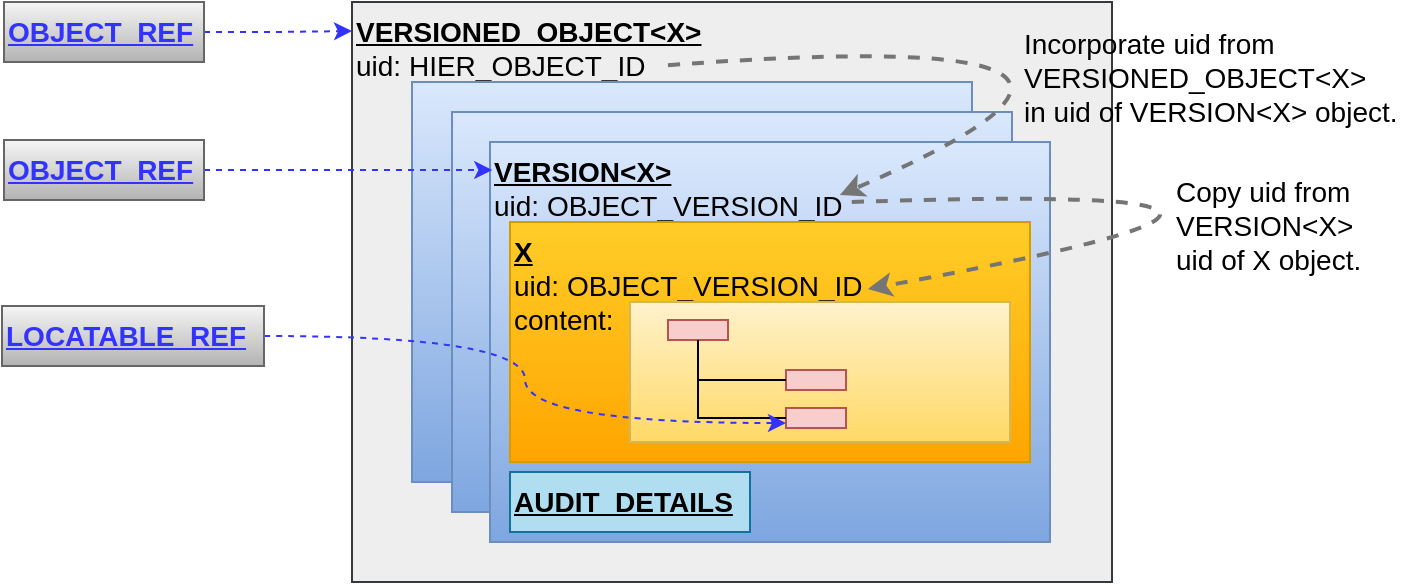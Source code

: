 <mxfile version="12.1.3" type="device" pages="1"><diagram id="Ipy5a6JUwnwC102qDjiA" name="Page-1"><mxGraphModel dx="1030" dy="705" grid="1" gridSize="10" guides="1" tooltips="1" connect="1" arrows="1" fold="1" page="1" pageScale="1" pageWidth="1169" pageHeight="827" math="0" shadow="0"><root><mxCell id="0"/><mxCell id="1" parent="0"/><mxCell id="qDFtoAM4QETea1y4RNJC-1" value="&lt;u&gt;&lt;b&gt;VERSIONED_OBJECT&amp;lt;X&amp;gt;&lt;/b&gt;&lt;/u&gt;&lt;br&gt;uid: HIER_OBJECT_ID" style="rounded=0;whiteSpace=wrap;html=1;fontSize=14;verticalAlign=top;align=left;fillColor=#eeeeee;strokeColor=#36393d;" parent="1" vertex="1"><mxGeometry x="215" y="40" width="380" height="290" as="geometry"/></mxCell><mxCell id="qDFtoAM4QETea1y4RNJC-13" value="" style="group;fillColor=#dae8fc;strokeColor=#6c8ebf;gradientColor=#7ea6e0;" parent="1" vertex="1" connectable="0"><mxGeometry x="245" y="80" width="280" height="200" as="geometry"/></mxCell><mxCell id="qDFtoAM4QETea1y4RNJC-2" value="" style="rounded=0;whiteSpace=wrap;html=1;fontSize=14;verticalAlign=top;align=left;fillColor=#dae8fc;strokeColor=#6c8ebf;gradientColor=#7ea6e0;" parent="qDFtoAM4QETea1y4RNJC-13" vertex="1"><mxGeometry width="280" height="200" as="geometry"/></mxCell><mxCell id="qDFtoAM4QETea1y4RNJC-6" value="" style="rounded=0;whiteSpace=wrap;html=1;fontSize=14;verticalAlign=top;align=left;fillColor=#fff2cc;strokeColor=#d6b656;gradientColor=#ffd966;" parent="qDFtoAM4QETea1y4RNJC-13" vertex="1"><mxGeometry x="70" y="85" width="190" height="70" as="geometry"/></mxCell><mxCell id="qDFtoAM4QETea1y4RNJC-12" value="" style="group" parent="qDFtoAM4QETea1y4RNJC-13" vertex="1" connectable="0"><mxGeometry x="89" y="94" width="89" height="54" as="geometry"/></mxCell><mxCell id="qDFtoAM4QETea1y4RNJC-7" value="" style="rounded=0;whiteSpace=wrap;html=1;fontSize=14;align=left;fillColor=#f8cecc;strokeColor=#b85450;" parent="qDFtoAM4QETea1y4RNJC-12" vertex="1"><mxGeometry width="30" height="10" as="geometry"/></mxCell><mxCell id="qDFtoAM4QETea1y4RNJC-8" value="" style="rounded=0;whiteSpace=wrap;html=1;fontSize=14;align=left;fillColor=#f8cecc;strokeColor=#b85450;" parent="qDFtoAM4QETea1y4RNJC-12" vertex="1"><mxGeometry x="59" y="25" width="30" height="10" as="geometry"/></mxCell><mxCell id="qDFtoAM4QETea1y4RNJC-10" style="edgeStyle=orthogonalEdgeStyle;rounded=0;orthogonalLoop=1;jettySize=auto;html=1;exitX=0.5;exitY=1;exitDx=0;exitDy=0;entryX=0;entryY=0.5;entryDx=0;entryDy=0;fontSize=14;endArrow=none;endFill=0;" parent="qDFtoAM4QETea1y4RNJC-12" source="qDFtoAM4QETea1y4RNJC-7" target="qDFtoAM4QETea1y4RNJC-8" edge="1"><mxGeometry relative="1" as="geometry"/></mxCell><mxCell id="qDFtoAM4QETea1y4RNJC-9" value="" style="rounded=0;whiteSpace=wrap;html=1;fontSize=14;align=left;fillColor=#f8cecc;strokeColor=#b85450;" parent="qDFtoAM4QETea1y4RNJC-12" vertex="1"><mxGeometry x="59" y="44" width="30" height="10" as="geometry"/></mxCell><mxCell id="qDFtoAM4QETea1y4RNJC-11" style="edgeStyle=orthogonalEdgeStyle;rounded=0;orthogonalLoop=1;jettySize=auto;html=1;exitX=0.5;exitY=1;exitDx=0;exitDy=0;entryX=0;entryY=0.5;entryDx=0;entryDy=0;endArrow=none;endFill=0;fontSize=14;" parent="qDFtoAM4QETea1y4RNJC-12" source="qDFtoAM4QETea1y4RNJC-7" target="qDFtoAM4QETea1y4RNJC-9" edge="1"><mxGeometry relative="1" as="geometry"/></mxCell><mxCell id="qDFtoAM4QETea1y4RNJC-14" value="" style="group;fillColor=#dae8fc;strokeColor=#6c8ebf;gradientColor=#7ea6e0;" parent="1" vertex="1" connectable="0"><mxGeometry x="265" y="95" width="280" height="200" as="geometry"/></mxCell><mxCell id="qDFtoAM4QETea1y4RNJC-15" value="" style="rounded=0;whiteSpace=wrap;html=1;fontSize=14;verticalAlign=top;align=left;fillColor=#dae8fc;strokeColor=#6c8ebf;gradientColor=#7ea6e0;" parent="qDFtoAM4QETea1y4RNJC-14" vertex="1"><mxGeometry width="280" height="200" as="geometry"/></mxCell><mxCell id="qDFtoAM4QETea1y4RNJC-18" value="" style="rounded=0;whiteSpace=wrap;html=1;fontSize=14;verticalAlign=top;align=left;fillColor=#fff2cc;strokeColor=#d6b656;gradientColor=#ffd966;" parent="qDFtoAM4QETea1y4RNJC-14" vertex="1"><mxGeometry x="70" y="80" width="190" height="70" as="geometry"/></mxCell><mxCell id="qDFtoAM4QETea1y4RNJC-19" value="" style="group" parent="qDFtoAM4QETea1y4RNJC-14" vertex="1" connectable="0"><mxGeometry x="89" y="89" width="89" height="54" as="geometry"/></mxCell><mxCell id="qDFtoAM4QETea1y4RNJC-20" value="" style="rounded=0;whiteSpace=wrap;html=1;fontSize=14;align=left;fillColor=#f8cecc;strokeColor=#b85450;" parent="qDFtoAM4QETea1y4RNJC-19" vertex="1"><mxGeometry width="30" height="10" as="geometry"/></mxCell><mxCell id="qDFtoAM4QETea1y4RNJC-21" value="" style="rounded=0;whiteSpace=wrap;html=1;fontSize=14;align=left;fillColor=#f8cecc;strokeColor=#b85450;" parent="qDFtoAM4QETea1y4RNJC-19" vertex="1"><mxGeometry x="59" y="25" width="30" height="10" as="geometry"/></mxCell><mxCell id="qDFtoAM4QETea1y4RNJC-22" style="edgeStyle=orthogonalEdgeStyle;rounded=0;orthogonalLoop=1;jettySize=auto;html=1;exitX=0.5;exitY=1;exitDx=0;exitDy=0;entryX=0;entryY=0.5;entryDx=0;entryDy=0;fontSize=14;endArrow=none;endFill=0;" parent="qDFtoAM4QETea1y4RNJC-19" source="qDFtoAM4QETea1y4RNJC-20" target="qDFtoAM4QETea1y4RNJC-21" edge="1"><mxGeometry relative="1" as="geometry"/></mxCell><mxCell id="qDFtoAM4QETea1y4RNJC-23" value="" style="rounded=0;whiteSpace=wrap;html=1;fontSize=14;align=left;fillColor=#f8cecc;strokeColor=#b85450;" parent="qDFtoAM4QETea1y4RNJC-19" vertex="1"><mxGeometry x="59" y="44" width="30" height="10" as="geometry"/></mxCell><mxCell id="qDFtoAM4QETea1y4RNJC-24" style="edgeStyle=orthogonalEdgeStyle;rounded=0;orthogonalLoop=1;jettySize=auto;html=1;exitX=0.5;exitY=1;exitDx=0;exitDy=0;entryX=0;entryY=0.5;entryDx=0;entryDy=0;endArrow=none;endFill=0;fontSize=14;" parent="qDFtoAM4QETea1y4RNJC-19" source="qDFtoAM4QETea1y4RNJC-20" target="qDFtoAM4QETea1y4RNJC-23" edge="1"><mxGeometry relative="1" as="geometry"/></mxCell><mxCell id="qDFtoAM4QETea1y4RNJC-25" value="" style="group" parent="1" vertex="1" connectable="0"><mxGeometry x="284" y="110" width="280" height="200" as="geometry"/></mxCell><mxCell id="qDFtoAM4QETea1y4RNJC-26" value="&lt;u&gt;&lt;b&gt;VERSION&amp;lt;X&amp;gt;&lt;/b&gt;&lt;/u&gt;&lt;br&gt;uid: OBJECT_VERSION_ID" style="rounded=0;whiteSpace=wrap;html=1;fontSize=14;verticalAlign=top;align=left;fillColor=#dae8fc;strokeColor=#6c8ebf;gradientColor=#7ea6e0;" parent="qDFtoAM4QETea1y4RNJC-25" vertex="1"><mxGeometry width="280" height="200" as="geometry"/></mxCell><mxCell id="qDFtoAM4QETea1y4RNJC-27" value="&lt;u&gt;&lt;b&gt;X&lt;/b&gt;&lt;/u&gt;&lt;br&gt;uid: OBJECT_VERSION_ID&lt;br&gt;content:" style="rounded=0;whiteSpace=wrap;html=1;fontSize=14;verticalAlign=top;align=left;fillColor=#ffcd28;strokeColor=#d79b00;gradientColor=#ffa500;" parent="qDFtoAM4QETea1y4RNJC-25" vertex="1"><mxGeometry x="10" y="40" width="260" height="120" as="geometry"/></mxCell><mxCell id="qDFtoAM4QETea1y4RNJC-28" value="&lt;b&gt;&lt;u&gt;AUDIT_DETAILS&lt;/u&gt;&lt;/b&gt;" style="rounded=0;whiteSpace=wrap;html=1;fontSize=14;verticalAlign=top;align=left;fillColor=#b1ddf0;strokeColor=#10739e;" parent="qDFtoAM4QETea1y4RNJC-25" vertex="1"><mxGeometry x="10" y="165" width="120" height="30" as="geometry"/></mxCell><mxCell id="qDFtoAM4QETea1y4RNJC-29" value="" style="rounded=0;whiteSpace=wrap;html=1;fontSize=14;verticalAlign=top;align=left;fillColor=#fff2cc;strokeColor=#d6b656;gradientColor=#ffd966;" parent="qDFtoAM4QETea1y4RNJC-25" vertex="1"><mxGeometry x="70" y="80" width="190" height="70" as="geometry"/></mxCell><mxCell id="qDFtoAM4QETea1y4RNJC-30" value="" style="group" parent="qDFtoAM4QETea1y4RNJC-25" vertex="1" connectable="0"><mxGeometry x="89" y="89" width="89" height="54" as="geometry"/></mxCell><mxCell id="qDFtoAM4QETea1y4RNJC-31" value="" style="rounded=0;whiteSpace=wrap;html=1;fontSize=14;align=left;fillColor=#f8cecc;strokeColor=#b85450;" parent="qDFtoAM4QETea1y4RNJC-30" vertex="1"><mxGeometry width="30" height="10" as="geometry"/></mxCell><mxCell id="qDFtoAM4QETea1y4RNJC-32" value="" style="rounded=0;whiteSpace=wrap;html=1;fontSize=14;align=left;fillColor=#f8cecc;strokeColor=#b85450;" parent="qDFtoAM4QETea1y4RNJC-30" vertex="1"><mxGeometry x="59" y="25" width="30" height="10" as="geometry"/></mxCell><mxCell id="qDFtoAM4QETea1y4RNJC-33" style="edgeStyle=orthogonalEdgeStyle;rounded=0;orthogonalLoop=1;jettySize=auto;html=1;exitX=0.5;exitY=1;exitDx=0;exitDy=0;entryX=0;entryY=0.5;entryDx=0;entryDy=0;fontSize=14;endArrow=none;endFill=0;" parent="qDFtoAM4QETea1y4RNJC-30" source="qDFtoAM4QETea1y4RNJC-31" target="qDFtoAM4QETea1y4RNJC-32" edge="1"><mxGeometry relative="1" as="geometry"/></mxCell><mxCell id="qDFtoAM4QETea1y4RNJC-34" value="" style="rounded=0;whiteSpace=wrap;html=1;fontSize=14;align=left;fillColor=#f8cecc;strokeColor=#b85450;" parent="qDFtoAM4QETea1y4RNJC-30" vertex="1"><mxGeometry x="59" y="44" width="30" height="10" as="geometry"/></mxCell><mxCell id="qDFtoAM4QETea1y4RNJC-35" style="edgeStyle=orthogonalEdgeStyle;rounded=0;orthogonalLoop=1;jettySize=auto;html=1;exitX=0.5;exitY=1;exitDx=0;exitDy=0;entryX=0;entryY=0.5;entryDx=0;entryDy=0;endArrow=none;endFill=0;fontSize=14;" parent="qDFtoAM4QETea1y4RNJC-30" source="qDFtoAM4QETea1y4RNJC-31" target="qDFtoAM4QETea1y4RNJC-34" edge="1"><mxGeometry relative="1" as="geometry"/></mxCell><mxCell id="qDFtoAM4QETea1y4RNJC-42" value="" style="curved=1;endArrow=classic;html=1;dashed=1;strokeColor=#757575;fontSize=14;exitX=0.646;exitY=0.15;exitDx=0;exitDy=0;exitPerimeter=0;entryX=0.626;entryY=-0.093;entryDx=0;entryDy=0;entryPerimeter=0;strokeWidth=2;" parent="qDFtoAM4QETea1y4RNJC-25" source="qDFtoAM4QETea1y4RNJC-26" target="qDFtoAM4QETea1y4RNJC-29" edge="1"><mxGeometry width="50" height="50" relative="1" as="geometry"><mxPoint x="371" y="-10" as="sourcePoint"/><mxPoint x="351" y="90" as="targetPoint"/><Array as="points"><mxPoint x="481" y="20"/></Array></mxGeometry></mxCell><mxCell id="qDFtoAM4QETea1y4RNJC-37" style="edgeStyle=orthogonalEdgeStyle;rounded=0;orthogonalLoop=1;jettySize=auto;html=1;exitX=1;exitY=0.5;exitDx=0;exitDy=0;entryX=0;entryY=0.05;entryDx=0;entryDy=0;entryPerimeter=0;endArrow=classic;endFill=1;fontSize=14;dashed=1;strokeColor=#3333FF;" parent="1" source="qDFtoAM4QETea1y4RNJC-36" target="qDFtoAM4QETea1y4RNJC-1" edge="1"><mxGeometry relative="1" as="geometry"/></mxCell><mxCell id="qDFtoAM4QETea1y4RNJC-36" value="OBJECT_REF" style="rounded=0;whiteSpace=wrap;html=1;fontSize=14;align=left;fillColor=#f5f5f5;strokeColor=#666666;fontStyle=5;gradientColor=#b3b3b3;fontColor=#3333FF;" parent="1" vertex="1"><mxGeometry x="41" y="40" width="100" height="30" as="geometry"/></mxCell><mxCell id="qDFtoAM4QETea1y4RNJC-39" style="edgeStyle=orthogonalEdgeStyle;rounded=0;orthogonalLoop=1;jettySize=auto;html=1;exitX=1;exitY=0.5;exitDx=0;exitDy=0;entryX=0.004;entryY=0.07;entryDx=0;entryDy=0;entryPerimeter=0;dashed=1;endArrow=classic;endFill=1;strokeColor=#3333FF;fontSize=14;" parent="1" source="qDFtoAM4QETea1y4RNJC-38" target="qDFtoAM4QETea1y4RNJC-26" edge="1"><mxGeometry relative="1" as="geometry"/></mxCell><mxCell id="qDFtoAM4QETea1y4RNJC-38" value="OBJECT_REF" style="rounded=0;whiteSpace=wrap;html=1;fontSize=14;align=left;fillColor=#f5f5f5;strokeColor=#666666;fontStyle=5;gradientColor=#b3b3b3;fontColor=#3333FF;" parent="1" vertex="1"><mxGeometry x="41" y="109" width="100" height="30" as="geometry"/></mxCell><mxCell id="qDFtoAM4QETea1y4RNJC-43" value="Copy uid from &lt;br&gt;VERSION&amp;lt;X&amp;gt;&lt;br&gt;uid of X object." style="text;html=1;resizable=0;points=[];autosize=1;align=left;verticalAlign=top;spacingTop=-4;fontSize=14;" parent="1" vertex="1"><mxGeometry x="625" y="124" width="110" height="50" as="geometry"/></mxCell><mxCell id="qDFtoAM4QETea1y4RNJC-45" style="edgeStyle=orthogonalEdgeStyle;rounded=0;orthogonalLoop=1;jettySize=auto;html=1;exitX=1;exitY=0.5;exitDx=0;exitDy=0;entryX=0;entryY=0.75;entryDx=0;entryDy=0;dashed=1;endArrow=classic;endFill=1;strokeColor=#3333FF;strokeWidth=1;fontSize=14;curved=1;" parent="1" source="qDFtoAM4QETea1y4RNJC-44" target="qDFtoAM4QETea1y4RNJC-34" edge="1"><mxGeometry relative="1" as="geometry"/></mxCell><mxCell id="qDFtoAM4QETea1y4RNJC-44" value="LOCATABLE_REF" style="rounded=0;whiteSpace=wrap;html=1;fontSize=14;align=left;fillColor=#f5f5f5;strokeColor=#666666;fontStyle=5;gradientColor=#b3b3b3;fontColor=#3333FF;" parent="1" vertex="1"><mxGeometry x="40" y="192" width="131" height="30" as="geometry"/></mxCell><mxCell id="omAnN-ti57UYmK7_u6pJ-1" value="" style="curved=1;endArrow=classic;html=1;dashed=1;strokeColor=#757575;fontSize=14;exitX=0.457;exitY=-0.042;exitDx=0;exitDy=0;exitPerimeter=0;entryX=0.626;entryY=-0.093;entryDx=0;entryDy=0;entryPerimeter=0;strokeWidth=2;" edge="1" parent="1" source="qDFtoAM4QETea1y4RNJC-2"><mxGeometry width="50" height="50" relative="1" as="geometry"><mxPoint x="450.88" y="93" as="sourcePoint"/><mxPoint x="458.94" y="136.49" as="targetPoint"/><Array as="points"><mxPoint x="660" y="50"/></Array></mxGeometry></mxCell><mxCell id="omAnN-ti57UYmK7_u6pJ-2" value="Incorporate uid from &lt;br&gt;VERSIONED_OBJECT&amp;lt;X&amp;gt;&lt;br&gt;in uid of VERSION&amp;lt;X&amp;gt; object." style="text;html=1;resizable=0;points=[];autosize=1;align=left;verticalAlign=top;spacingTop=-4;fontSize=14;" vertex="1" parent="1"><mxGeometry x="549" y="50" width="200" height="50" as="geometry"/></mxCell></root></mxGraphModel></diagram></mxfile>